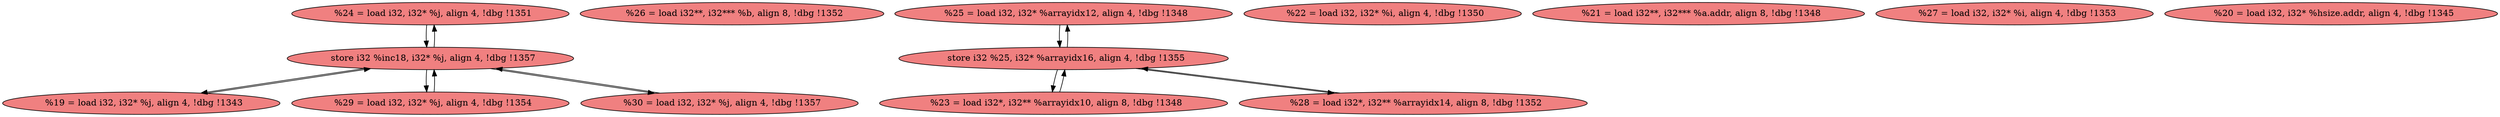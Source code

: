 
digraph G {


node402 [fillcolor=lightcoral,label="  %24 = load i32, i32* %j, align 4, !dbg !1351",shape=ellipse,style=filled ]
node401 [fillcolor=lightcoral,label="  %26 = load i32**, i32*** %b, align 8, !dbg !1352",shape=ellipse,style=filled ]
node399 [fillcolor=lightcoral,label="  %25 = load i32, i32* %arrayidx12, align 4, !dbg !1348",shape=ellipse,style=filled ]
node398 [fillcolor=lightcoral,label="  store i32 %inc18, i32* %j, align 4, !dbg !1357",shape=ellipse,style=filled ]
node397 [fillcolor=lightcoral,label="  %22 = load i32, i32* %i, align 4, !dbg !1350",shape=ellipse,style=filled ]
node396 [fillcolor=lightcoral,label="  %21 = load i32**, i32*** %a.addr, align 8, !dbg !1348",shape=ellipse,style=filled ]
node400 [fillcolor=lightcoral,label="  %23 = load i32*, i32** %arrayidx10, align 8, !dbg !1348",shape=ellipse,style=filled ]
node395 [fillcolor=lightcoral,label="  %19 = load i32, i32* %j, align 4, !dbg !1343",shape=ellipse,style=filled ]
node390 [fillcolor=lightcoral,label="  %29 = load i32, i32* %j, align 4, !dbg !1354",shape=ellipse,style=filled ]
node389 [fillcolor=lightcoral,label="  %30 = load i32, i32* %j, align 4, !dbg !1357",shape=ellipse,style=filled ]
node392 [fillcolor=lightcoral,label="  %27 = load i32, i32* %i, align 4, !dbg !1353",shape=ellipse,style=filled ]
node391 [fillcolor=lightcoral,label="  %28 = load i32*, i32** %arrayidx14, align 8, !dbg !1352",shape=ellipse,style=filled ]
node394 [fillcolor=lightcoral,label="  store i32 %25, i32* %arrayidx16, align 4, !dbg !1355",shape=ellipse,style=filled ]
node393 [fillcolor=lightcoral,label="  %20 = load i32, i32* %hsize.addr, align 4, !dbg !1345",shape=ellipse,style=filled ]

node394->node400 [ ]
node400->node394 [ ]
node394->node391 [ ]
node391->node394 [ ]
node389->node398 [ ]
node394->node399 [ ]
node398->node402 [ ]
node398->node389 [ ]
node402->node398 [ ]
node395->node398 [ ]
node399->node394 [ ]
node398->node395 [ ]
node398->node390 [ ]
node390->node398 [ ]


}
